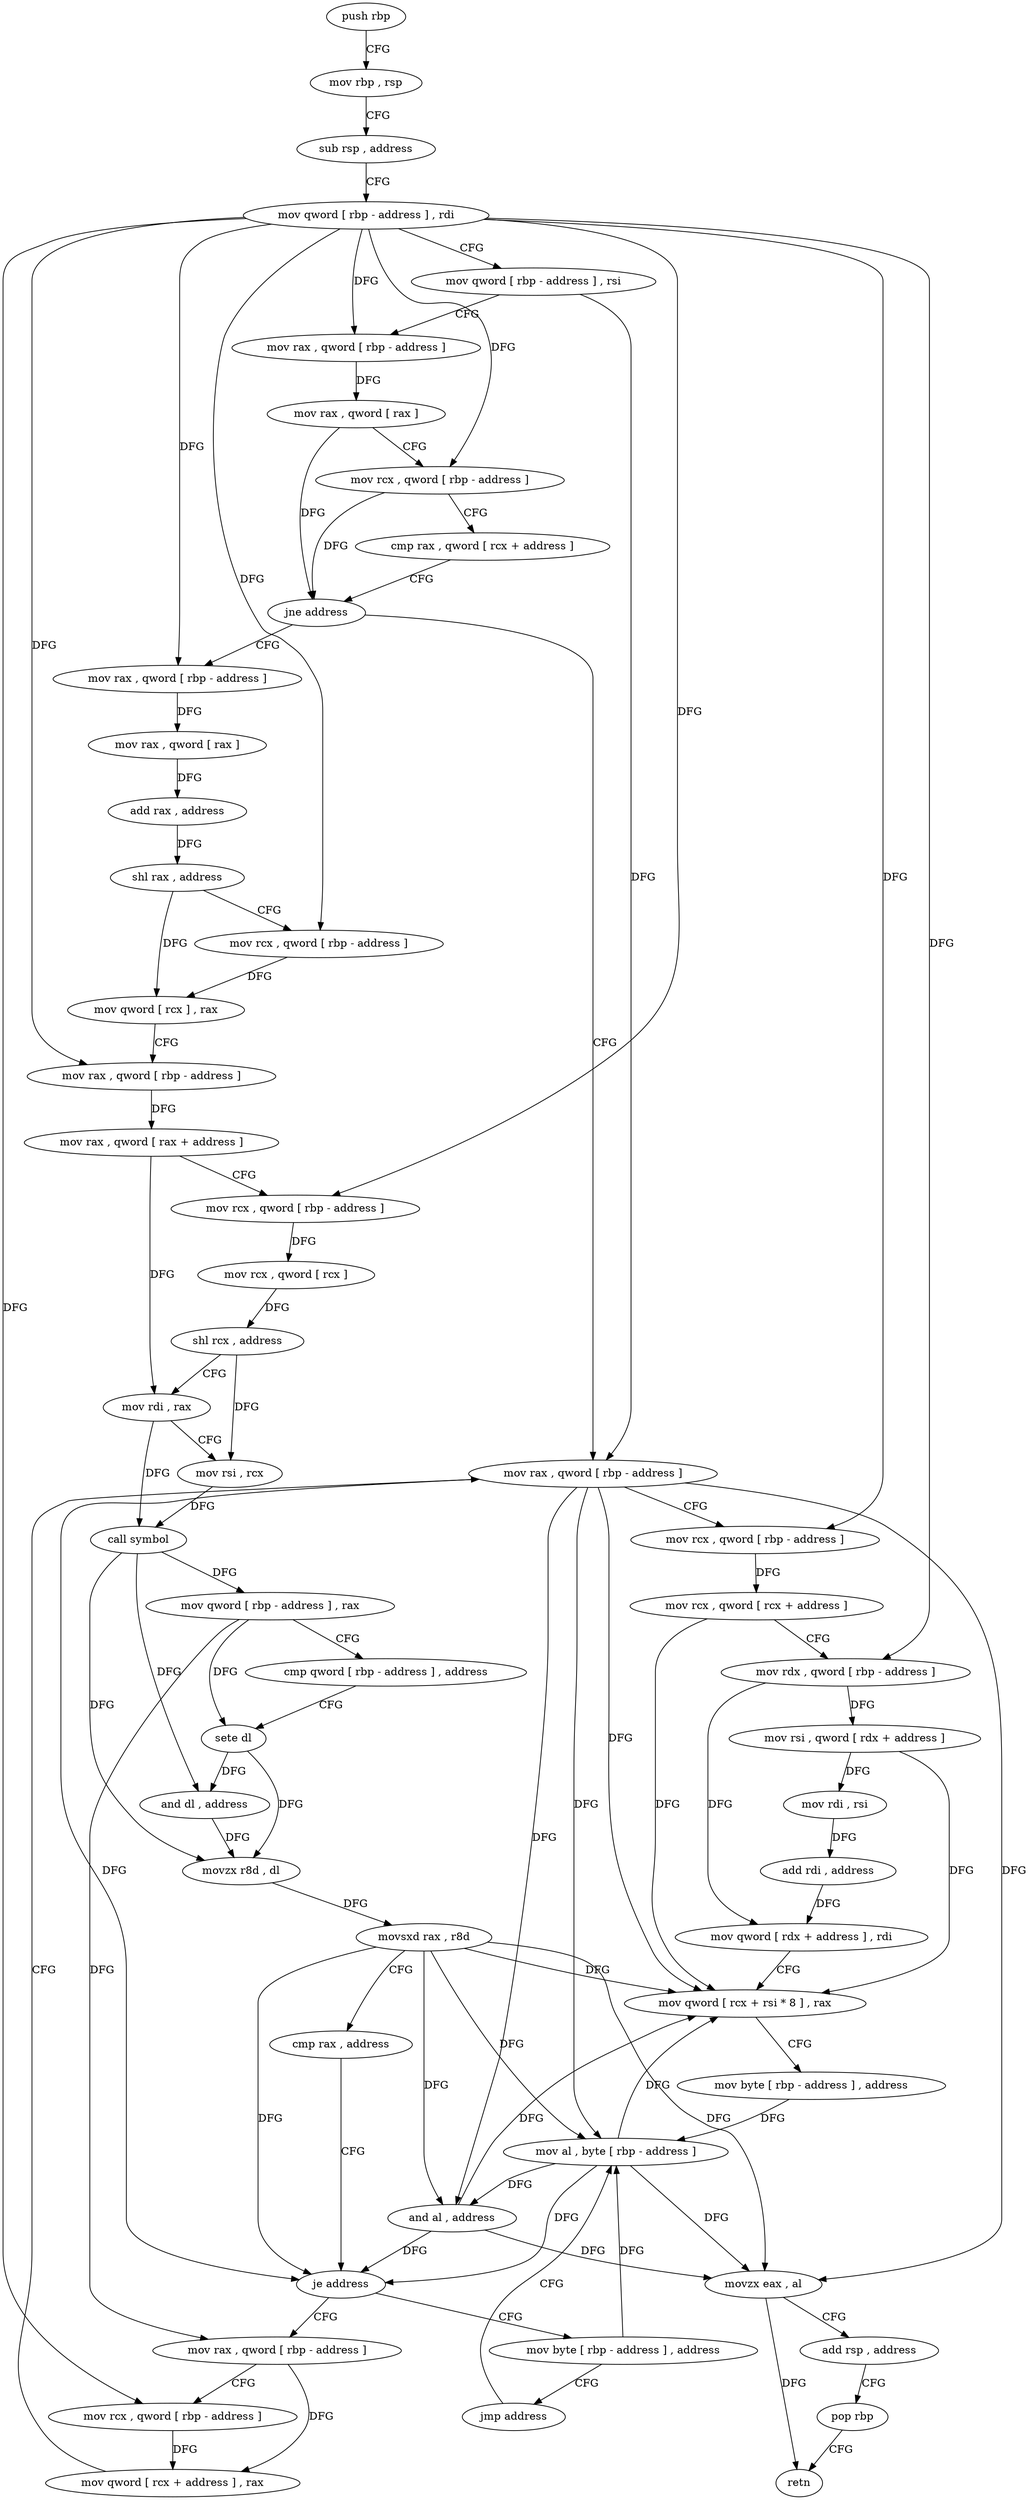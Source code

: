 digraph "func" {
"4277616" [label = "push rbp" ]
"4277617" [label = "mov rbp , rsp" ]
"4277620" [label = "sub rsp , address" ]
"4277624" [label = "mov qword [ rbp - address ] , rdi" ]
"4277628" [label = "mov qword [ rbp - address ] , rsi" ]
"4277632" [label = "mov rax , qword [ rbp - address ]" ]
"4277636" [label = "mov rax , qword [ rax ]" ]
"4277639" [label = "mov rcx , qword [ rbp - address ]" ]
"4277643" [label = "cmp rax , qword [ rcx + address ]" ]
"4277647" [label = "jne address" ]
"4277760" [label = "mov rax , qword [ rbp - address ]" ]
"4277653" [label = "mov rax , qword [ rbp - address ]" ]
"4277764" [label = "mov rcx , qword [ rbp - address ]" ]
"4277768" [label = "mov rcx , qword [ rcx + address ]" ]
"4277772" [label = "mov rdx , qword [ rbp - address ]" ]
"4277776" [label = "mov rsi , qword [ rdx + address ]" ]
"4277780" [label = "mov rdi , rsi" ]
"4277783" [label = "add rdi , address" ]
"4277790" [label = "mov qword [ rdx + address ] , rdi" ]
"4277794" [label = "mov qword [ rcx + rsi * 8 ] , rax" ]
"4277798" [label = "mov byte [ rbp - address ] , address" ]
"4277802" [label = "mov al , byte [ rbp - address ]" ]
"4277657" [label = "mov rax , qword [ rax ]" ]
"4277660" [label = "add rax , address" ]
"4277666" [label = "shl rax , address" ]
"4277670" [label = "mov rcx , qword [ rbp - address ]" ]
"4277674" [label = "mov qword [ rcx ] , rax" ]
"4277677" [label = "mov rax , qword [ rbp - address ]" ]
"4277681" [label = "mov rax , qword [ rax + address ]" ]
"4277685" [label = "mov rcx , qword [ rbp - address ]" ]
"4277689" [label = "mov rcx , qword [ rcx ]" ]
"4277692" [label = "shl rcx , address" ]
"4277696" [label = "mov rdi , rax" ]
"4277699" [label = "mov rsi , rcx" ]
"4277702" [label = "call symbol" ]
"4277707" [label = "mov qword [ rbp - address ] , rax" ]
"4277711" [label = "cmp qword [ rbp - address ] , address" ]
"4277716" [label = "sete dl" ]
"4277719" [label = "and dl , address" ]
"4277722" [label = "movzx r8d , dl" ]
"4277726" [label = "movsxd rax , r8d" ]
"4277729" [label = "cmp rax , address" ]
"4277733" [label = "je address" ]
"4277748" [label = "mov rax , qword [ rbp - address ]" ]
"4277739" [label = "mov byte [ rbp - address ] , address" ]
"4277752" [label = "mov rcx , qword [ rbp - address ]" ]
"4277756" [label = "mov qword [ rcx + address ] , rax" ]
"4277743" [label = "jmp address" ]
"4277805" [label = "and al , address" ]
"4277807" [label = "movzx eax , al" ]
"4277810" [label = "add rsp , address" ]
"4277814" [label = "pop rbp" ]
"4277815" [label = "retn" ]
"4277616" -> "4277617" [ label = "CFG" ]
"4277617" -> "4277620" [ label = "CFG" ]
"4277620" -> "4277624" [ label = "CFG" ]
"4277624" -> "4277628" [ label = "CFG" ]
"4277624" -> "4277632" [ label = "DFG" ]
"4277624" -> "4277639" [ label = "DFG" ]
"4277624" -> "4277764" [ label = "DFG" ]
"4277624" -> "4277772" [ label = "DFG" ]
"4277624" -> "4277653" [ label = "DFG" ]
"4277624" -> "4277670" [ label = "DFG" ]
"4277624" -> "4277677" [ label = "DFG" ]
"4277624" -> "4277685" [ label = "DFG" ]
"4277624" -> "4277752" [ label = "DFG" ]
"4277628" -> "4277632" [ label = "CFG" ]
"4277628" -> "4277760" [ label = "DFG" ]
"4277632" -> "4277636" [ label = "DFG" ]
"4277636" -> "4277639" [ label = "CFG" ]
"4277636" -> "4277647" [ label = "DFG" ]
"4277639" -> "4277643" [ label = "CFG" ]
"4277639" -> "4277647" [ label = "DFG" ]
"4277643" -> "4277647" [ label = "CFG" ]
"4277647" -> "4277760" [ label = "CFG" ]
"4277647" -> "4277653" [ label = "CFG" ]
"4277760" -> "4277764" [ label = "CFG" ]
"4277760" -> "4277794" [ label = "DFG" ]
"4277760" -> "4277733" [ label = "DFG" ]
"4277760" -> "4277802" [ label = "DFG" ]
"4277760" -> "4277805" [ label = "DFG" ]
"4277760" -> "4277807" [ label = "DFG" ]
"4277653" -> "4277657" [ label = "DFG" ]
"4277764" -> "4277768" [ label = "DFG" ]
"4277768" -> "4277772" [ label = "CFG" ]
"4277768" -> "4277794" [ label = "DFG" ]
"4277772" -> "4277776" [ label = "DFG" ]
"4277772" -> "4277790" [ label = "DFG" ]
"4277776" -> "4277780" [ label = "DFG" ]
"4277776" -> "4277794" [ label = "DFG" ]
"4277780" -> "4277783" [ label = "DFG" ]
"4277783" -> "4277790" [ label = "DFG" ]
"4277790" -> "4277794" [ label = "CFG" ]
"4277794" -> "4277798" [ label = "CFG" ]
"4277798" -> "4277802" [ label = "DFG" ]
"4277802" -> "4277805" [ label = "DFG" ]
"4277802" -> "4277794" [ label = "DFG" ]
"4277802" -> "4277733" [ label = "DFG" ]
"4277802" -> "4277807" [ label = "DFG" ]
"4277657" -> "4277660" [ label = "DFG" ]
"4277660" -> "4277666" [ label = "DFG" ]
"4277666" -> "4277670" [ label = "CFG" ]
"4277666" -> "4277674" [ label = "DFG" ]
"4277670" -> "4277674" [ label = "DFG" ]
"4277674" -> "4277677" [ label = "CFG" ]
"4277677" -> "4277681" [ label = "DFG" ]
"4277681" -> "4277685" [ label = "CFG" ]
"4277681" -> "4277696" [ label = "DFG" ]
"4277685" -> "4277689" [ label = "DFG" ]
"4277689" -> "4277692" [ label = "DFG" ]
"4277692" -> "4277696" [ label = "CFG" ]
"4277692" -> "4277699" [ label = "DFG" ]
"4277696" -> "4277699" [ label = "CFG" ]
"4277696" -> "4277702" [ label = "DFG" ]
"4277699" -> "4277702" [ label = "DFG" ]
"4277702" -> "4277707" [ label = "DFG" ]
"4277702" -> "4277719" [ label = "DFG" ]
"4277702" -> "4277722" [ label = "DFG" ]
"4277707" -> "4277711" [ label = "CFG" ]
"4277707" -> "4277716" [ label = "DFG" ]
"4277707" -> "4277748" [ label = "DFG" ]
"4277711" -> "4277716" [ label = "CFG" ]
"4277716" -> "4277719" [ label = "DFG" ]
"4277716" -> "4277722" [ label = "DFG" ]
"4277719" -> "4277722" [ label = "DFG" ]
"4277722" -> "4277726" [ label = "DFG" ]
"4277726" -> "4277729" [ label = "CFG" ]
"4277726" -> "4277794" [ label = "DFG" ]
"4277726" -> "4277733" [ label = "DFG" ]
"4277726" -> "4277802" [ label = "DFG" ]
"4277726" -> "4277805" [ label = "DFG" ]
"4277726" -> "4277807" [ label = "DFG" ]
"4277729" -> "4277733" [ label = "CFG" ]
"4277733" -> "4277748" [ label = "CFG" ]
"4277733" -> "4277739" [ label = "CFG" ]
"4277748" -> "4277752" [ label = "CFG" ]
"4277748" -> "4277756" [ label = "DFG" ]
"4277739" -> "4277743" [ label = "CFG" ]
"4277739" -> "4277802" [ label = "DFG" ]
"4277752" -> "4277756" [ label = "DFG" ]
"4277756" -> "4277760" [ label = "CFG" ]
"4277743" -> "4277802" [ label = "CFG" ]
"4277805" -> "4277807" [ label = "DFG" ]
"4277805" -> "4277794" [ label = "DFG" ]
"4277805" -> "4277733" [ label = "DFG" ]
"4277807" -> "4277810" [ label = "CFG" ]
"4277807" -> "4277815" [ label = "DFG" ]
"4277810" -> "4277814" [ label = "CFG" ]
"4277814" -> "4277815" [ label = "CFG" ]
}
